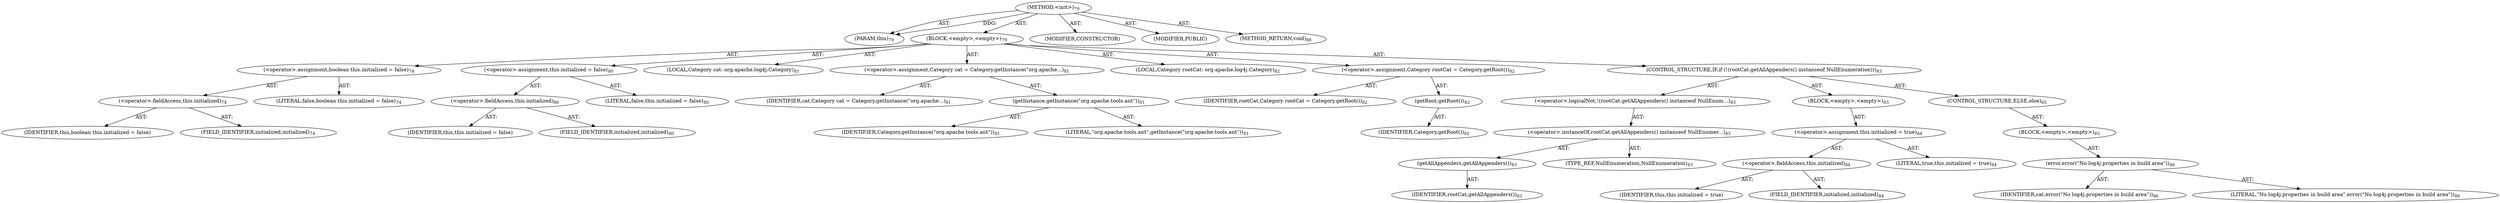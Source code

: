 digraph "&lt;init&gt;" {  
"111669149696" [label = <(METHOD,&lt;init&gt;)<SUB>79</SUB>> ]
"115964116992" [label = <(PARAM,this)<SUB>79</SUB>> ]
"25769803776" [label = <(BLOCK,&lt;empty&gt;,&lt;empty&gt;)<SUB>79</SUB>> ]
"30064771072" [label = <(&lt;operator&gt;.assignment,boolean this.initialized = false)<SUB>74</SUB>> ]
"30064771073" [label = <(&lt;operator&gt;.fieldAccess,this.initialized)<SUB>74</SUB>> ]
"68719476736" [label = <(IDENTIFIER,this,boolean this.initialized = false)> ]
"55834574848" [label = <(FIELD_IDENTIFIER,initialized,initialized)<SUB>74</SUB>> ]
"90194313216" [label = <(LITERAL,false,boolean this.initialized = false)<SUB>74</SUB>> ]
"30064771074" [label = <(&lt;operator&gt;.assignment,this.initialized = false)<SUB>80</SUB>> ]
"30064771075" [label = <(&lt;operator&gt;.fieldAccess,this.initialized)<SUB>80</SUB>> ]
"68719476737" [label = <(IDENTIFIER,this,this.initialized = false)> ]
"55834574849" [label = <(FIELD_IDENTIFIER,initialized,initialized)<SUB>80</SUB>> ]
"90194313217" [label = <(LITERAL,false,this.initialized = false)<SUB>80</SUB>> ]
"94489280512" [label = <(LOCAL,Category cat: org.apache.log4j.Category)<SUB>81</SUB>> ]
"30064771076" [label = <(&lt;operator&gt;.assignment,Category cat = Category.getInstance(&quot;org.apache...)<SUB>81</SUB>> ]
"68719476738" [label = <(IDENTIFIER,cat,Category cat = Category.getInstance(&quot;org.apache...)<SUB>81</SUB>> ]
"30064771077" [label = <(getInstance,getInstance(&quot;org.apache.tools.ant&quot;))<SUB>81</SUB>> ]
"68719476739" [label = <(IDENTIFIER,Category,getInstance(&quot;org.apache.tools.ant&quot;))<SUB>81</SUB>> ]
"90194313218" [label = <(LITERAL,&quot;org.apache.tools.ant&quot;,getInstance(&quot;org.apache.tools.ant&quot;))<SUB>81</SUB>> ]
"94489280513" [label = <(LOCAL,Category rootCat: org.apache.log4j.Category)<SUB>82</SUB>> ]
"30064771078" [label = <(&lt;operator&gt;.assignment,Category rootCat = Category.getRoot())<SUB>82</SUB>> ]
"68719476740" [label = <(IDENTIFIER,rootCat,Category rootCat = Category.getRoot())<SUB>82</SUB>> ]
"30064771079" [label = <(getRoot,getRoot())<SUB>82</SUB>> ]
"68719476741" [label = <(IDENTIFIER,Category,getRoot())<SUB>82</SUB>> ]
"47244640256" [label = <(CONTROL_STRUCTURE,IF,if (!(rootCat.getAllAppenders() instanceof NullEnumeration)))<SUB>83</SUB>> ]
"30064771080" [label = <(&lt;operator&gt;.logicalNot,!(rootCat.getAllAppenders() instanceof NullEnum...)<SUB>83</SUB>> ]
"30064771081" [label = <(&lt;operator&gt;.instanceOf,rootCat.getAllAppenders() instanceof NullEnumer...)<SUB>83</SUB>> ]
"30064771082" [label = <(getAllAppenders,getAllAppenders())<SUB>83</SUB>> ]
"68719476742" [label = <(IDENTIFIER,rootCat,getAllAppenders())<SUB>83</SUB>> ]
"180388626432" [label = <(TYPE_REF,NullEnumeration,NullEnumeration)<SUB>83</SUB>> ]
"25769803777" [label = <(BLOCK,&lt;empty&gt;,&lt;empty&gt;)<SUB>83</SUB>> ]
"30064771083" [label = <(&lt;operator&gt;.assignment,this.initialized = true)<SUB>84</SUB>> ]
"30064771084" [label = <(&lt;operator&gt;.fieldAccess,this.initialized)<SUB>84</SUB>> ]
"68719476743" [label = <(IDENTIFIER,this,this.initialized = true)> ]
"55834574850" [label = <(FIELD_IDENTIFIER,initialized,initialized)<SUB>84</SUB>> ]
"90194313219" [label = <(LITERAL,true,this.initialized = true)<SUB>84</SUB>> ]
"47244640257" [label = <(CONTROL_STRUCTURE,ELSE,else)<SUB>85</SUB>> ]
"25769803778" [label = <(BLOCK,&lt;empty&gt;,&lt;empty&gt;)<SUB>85</SUB>> ]
"30064771085" [label = <(error,error(&quot;No log4j.properties in build area&quot;))<SUB>86</SUB>> ]
"68719476744" [label = <(IDENTIFIER,cat,error(&quot;No log4j.properties in build area&quot;))<SUB>86</SUB>> ]
"90194313220" [label = <(LITERAL,&quot;No log4j.properties in build area&quot;,error(&quot;No log4j.properties in build area&quot;))<SUB>86</SUB>> ]
"133143986177" [label = <(MODIFIER,CONSTRUCTOR)> ]
"133143986178" [label = <(MODIFIER,PUBLIC)> ]
"128849018880" [label = <(METHOD_RETURN,void)<SUB>88</SUB>> ]
  "111669149696" -> "115964116992"  [ label = "AST: "] 
  "111669149696" -> "25769803776"  [ label = "AST: "] 
  "111669149696" -> "133143986177"  [ label = "AST: "] 
  "111669149696" -> "133143986178"  [ label = "AST: "] 
  "111669149696" -> "128849018880"  [ label = "AST: "] 
  "25769803776" -> "30064771072"  [ label = "AST: "] 
  "25769803776" -> "30064771074"  [ label = "AST: "] 
  "25769803776" -> "94489280512"  [ label = "AST: "] 
  "25769803776" -> "30064771076"  [ label = "AST: "] 
  "25769803776" -> "94489280513"  [ label = "AST: "] 
  "25769803776" -> "30064771078"  [ label = "AST: "] 
  "25769803776" -> "47244640256"  [ label = "AST: "] 
  "30064771072" -> "30064771073"  [ label = "AST: "] 
  "30064771072" -> "90194313216"  [ label = "AST: "] 
  "30064771073" -> "68719476736"  [ label = "AST: "] 
  "30064771073" -> "55834574848"  [ label = "AST: "] 
  "30064771074" -> "30064771075"  [ label = "AST: "] 
  "30064771074" -> "90194313217"  [ label = "AST: "] 
  "30064771075" -> "68719476737"  [ label = "AST: "] 
  "30064771075" -> "55834574849"  [ label = "AST: "] 
  "30064771076" -> "68719476738"  [ label = "AST: "] 
  "30064771076" -> "30064771077"  [ label = "AST: "] 
  "30064771077" -> "68719476739"  [ label = "AST: "] 
  "30064771077" -> "90194313218"  [ label = "AST: "] 
  "30064771078" -> "68719476740"  [ label = "AST: "] 
  "30064771078" -> "30064771079"  [ label = "AST: "] 
  "30064771079" -> "68719476741"  [ label = "AST: "] 
  "47244640256" -> "30064771080"  [ label = "AST: "] 
  "47244640256" -> "25769803777"  [ label = "AST: "] 
  "47244640256" -> "47244640257"  [ label = "AST: "] 
  "30064771080" -> "30064771081"  [ label = "AST: "] 
  "30064771081" -> "30064771082"  [ label = "AST: "] 
  "30064771081" -> "180388626432"  [ label = "AST: "] 
  "30064771082" -> "68719476742"  [ label = "AST: "] 
  "25769803777" -> "30064771083"  [ label = "AST: "] 
  "30064771083" -> "30064771084"  [ label = "AST: "] 
  "30064771083" -> "90194313219"  [ label = "AST: "] 
  "30064771084" -> "68719476743"  [ label = "AST: "] 
  "30064771084" -> "55834574850"  [ label = "AST: "] 
  "47244640257" -> "25769803778"  [ label = "AST: "] 
  "25769803778" -> "30064771085"  [ label = "AST: "] 
  "30064771085" -> "68719476744"  [ label = "AST: "] 
  "30064771085" -> "90194313220"  [ label = "AST: "] 
  "111669149696" -> "115964116992"  [ label = "DDG: "] 
}
